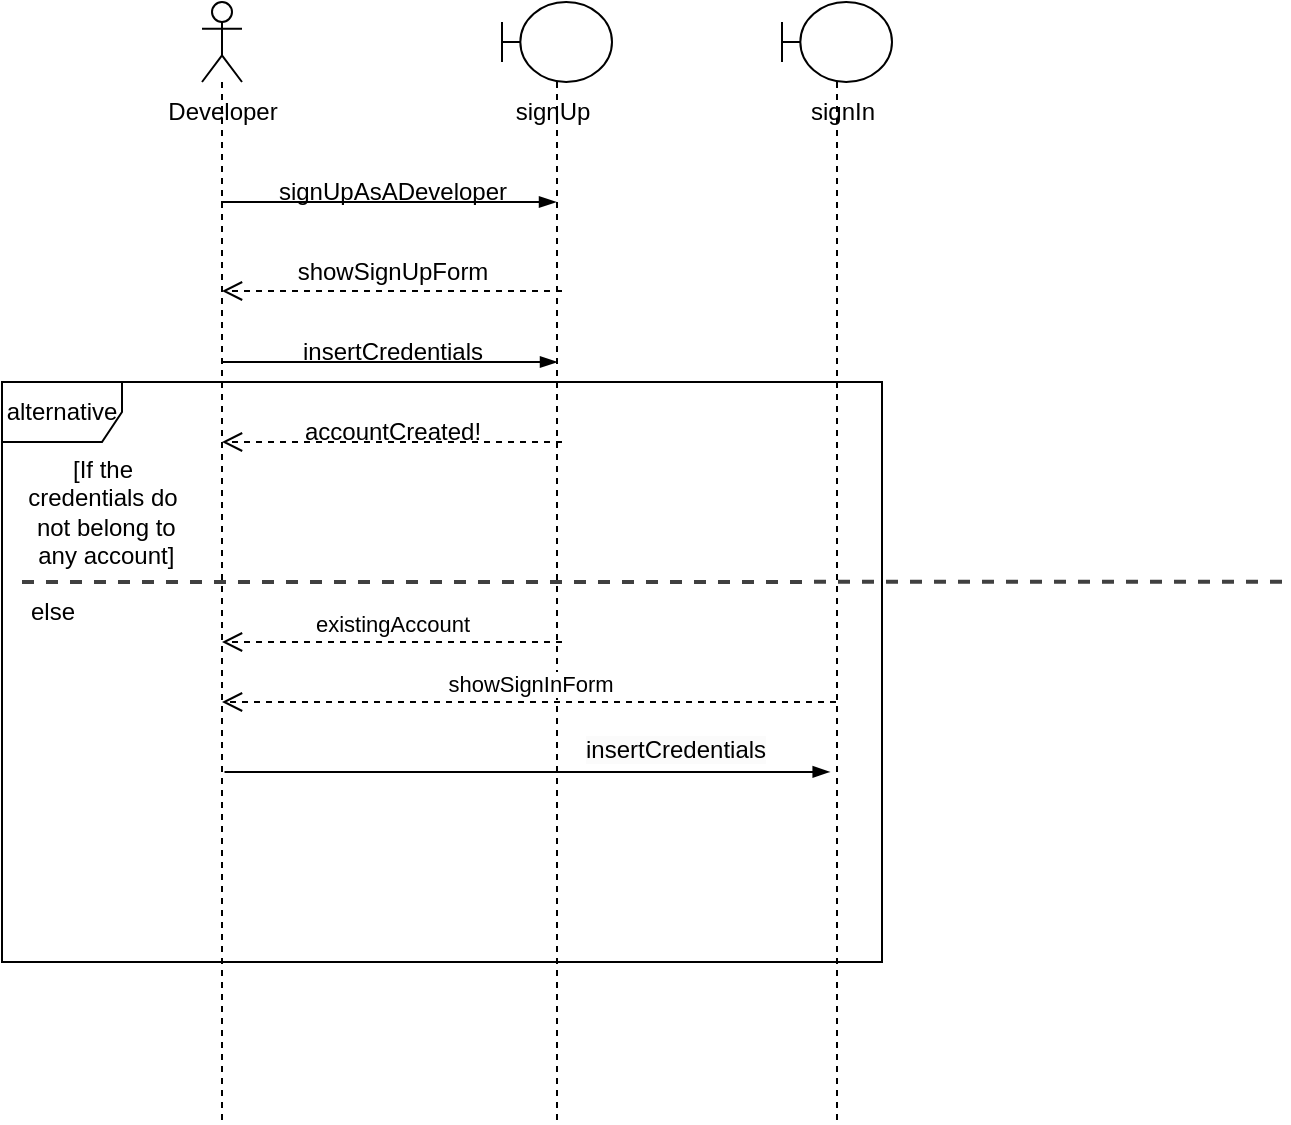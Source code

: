 <mxfile version="20.8.15" type="github"><diagram name="Page-1" id="13e1069c-82ec-6db2-03f1-153e76fe0fe0"><mxGraphModel dx="2054" dy="675" grid="1" gridSize="10" guides="1" tooltips="1" connect="1" arrows="1" fold="1" page="1" pageScale="1" pageWidth="1100" pageHeight="850" background="none" math="0" shadow="0"><root><mxCell id="0"/><mxCell id="1" parent="0"/><mxCell id="TDDRHwTbGgqoMUe-1MeT-32" value="" style="shape=umlLifeline;participant=umlBoundary;perimeter=lifelinePerimeter;whiteSpace=wrap;html=1;container=1;collapsible=0;recursiveResize=0;verticalAlign=top;spacingTop=36;outlineConnect=0;" parent="1" vertex="1"><mxGeometry x="30" y="80" width="55" height="560" as="geometry"/></mxCell><mxCell id="TDDRHwTbGgqoMUe-1MeT-47" value="signUp" style="text;html=1;align=center;verticalAlign=middle;resizable=0;points=[];autosize=1;strokeColor=none;fillColor=none;" parent="TDDRHwTbGgqoMUe-1MeT-32" vertex="1"><mxGeometry x="-5" y="40" width="60" height="30" as="geometry"/></mxCell><mxCell id="Ys_TaIus4YRrQ6r6JAEM-8" value="showSignInForm" style="html=1;verticalAlign=bottom;endArrow=open;dashed=1;endSize=8;rounded=0;" edge="1" parent="TDDRHwTbGgqoMUe-1MeT-32" source="TDDRHwTbGgqoMUe-1MeT-33"><mxGeometry relative="1" as="geometry"><mxPoint x="70" y="350.5" as="sourcePoint"/><mxPoint x="-140" y="350" as="targetPoint"/></mxGeometry></mxCell><mxCell id="TDDRHwTbGgqoMUe-1MeT-50" value="showSignUpForm" style="text;html=1;align=center;verticalAlign=middle;resizable=0;points=[];autosize=1;strokeColor=none;fillColor=none;" parent="TDDRHwTbGgqoMUe-1MeT-32" vertex="1"><mxGeometry x="-115" y="120" width="120" height="30" as="geometry"/></mxCell><mxCell id="Ys_TaIus4YRrQ6r6JAEM-10" value="" style="html=1;verticalAlign=bottom;endArrow=open;dashed=1;endSize=8;rounded=0;" edge="1" parent="TDDRHwTbGgqoMUe-1MeT-32"><mxGeometry x="-0.235" y="-14" relative="1" as="geometry"><mxPoint x="30" y="144.5" as="sourcePoint"/><mxPoint x="-140" y="144.5" as="targetPoint"/><mxPoint as="offset"/></mxGeometry></mxCell><mxCell id="Ys_TaIus4YRrQ6r6JAEM-11" value="" style="html=1;verticalAlign=bottom;endArrow=open;dashed=1;endSize=8;rounded=0;" edge="1" parent="TDDRHwTbGgqoMUe-1MeT-32"><mxGeometry x="-0.235" y="-14" relative="1" as="geometry"><mxPoint x="30" y="220" as="sourcePoint"/><mxPoint x="-140" y="220" as="targetPoint"/><mxPoint as="offset"/></mxGeometry></mxCell><mxCell id="TDDRHwTbGgqoMUe-1MeT-33" value="" style="shape=umlLifeline;participant=umlBoundary;perimeter=lifelinePerimeter;whiteSpace=wrap;html=1;container=1;collapsible=0;recursiveResize=0;verticalAlign=top;spacingTop=36;outlineConnect=0;" parent="1" vertex="1"><mxGeometry x="170" y="80" width="55" height="560" as="geometry"/></mxCell><mxCell id="QI1S7-p3oxAWWyOkKM7S-1" value="signIn" style="text;html=1;align=center;verticalAlign=middle;resizable=0;points=[];autosize=1;strokeColor=none;fillColor=none;" parent="TDDRHwTbGgqoMUe-1MeT-33" vertex="1"><mxGeometry y="40" width="60" height="30" as="geometry"/></mxCell><mxCell id="TDDRHwTbGgqoMUe-1MeT-34" value="" style="edgeStyle=elbowEdgeStyle;fontSize=12;html=1;endArrow=blockThin;endFill=1;rounded=0;" parent="1" edge="1"><mxGeometry width="160" relative="1" as="geometry"><mxPoint x="-110.5" y="180" as="sourcePoint"/><mxPoint x="57" y="180" as="targetPoint"/><Array as="points"><mxPoint x="-30" y="180"/><mxPoint x="-20" y="150"/></Array></mxGeometry></mxCell><mxCell id="TDDRHwTbGgqoMUe-1MeT-35" value="signUpAsADeveloper" style="text;html=1;align=center;verticalAlign=middle;resizable=0;points=[];autosize=1;strokeColor=none;fillColor=none;" parent="1" vertex="1"><mxGeometry x="-95" y="160" width="140" height="30" as="geometry"/></mxCell><mxCell id="TDDRHwTbGgqoMUe-1MeT-46" value="" style="shape=umlLifeline;participant=umlActor;perimeter=lifelinePerimeter;whiteSpace=wrap;html=1;container=1;collapsible=0;recursiveResize=0;verticalAlign=top;spacingTop=36;outlineConnect=0;" parent="1" vertex="1"><mxGeometry x="-120" y="80" width="20" height="560" as="geometry"/></mxCell><mxCell id="TDDRHwTbGgqoMUe-1MeT-48" value="Developer" style="text;html=1;align=center;verticalAlign=middle;resizable=0;points=[];autosize=1;strokeColor=none;fillColor=none;" parent="1" vertex="1"><mxGeometry x="-150" y="120" width="80" height="30" as="geometry"/></mxCell><mxCell id="TDDRHwTbGgqoMUe-1MeT-56" value="" style="edgeStyle=none;rounded=0;html=1;jettySize=auto;orthogonalLoop=1;strokeColor=#404040;strokeWidth=2;fontColor=#000000;jumpStyle=none;endArrow=none;endFill=0;startArrow=none;dashed=1;exitX=0.1;exitY=1;exitDx=0;exitDy=0;exitPerimeter=0;entryX=1.002;entryY=0.37;entryDx=0;entryDy=0;entryPerimeter=0;" parent="1" source="TDDRHwTbGgqoMUe-1MeT-57" edge="1"><mxGeometry width="100" relative="1" as="geometry"><mxPoint x="-160" y="390" as="sourcePoint"/><mxPoint x="421.26" y="369.9" as="targetPoint"/><Array as="points"/></mxGeometry></mxCell><mxCell id="TDDRHwTbGgqoMUe-1MeT-57" value="[If the &lt;br&gt;credentials do&lt;br&gt;&amp;nbsp;not belong to&lt;br&gt;&amp;nbsp;any account]" style="text;html=1;align=center;verticalAlign=middle;resizable=0;points=[];autosize=1;strokeColor=none;fillColor=none;" parent="1" vertex="1"><mxGeometry x="-220" y="300" width="100" height="70" as="geometry"/></mxCell><mxCell id="TDDRHwTbGgqoMUe-1MeT-61" value="else" style="text;html=1;align=center;verticalAlign=middle;resizable=0;points=[];autosize=1;strokeColor=none;fillColor=none;" parent="1" vertex="1"><mxGeometry x="-220" y="370" width="50" height="30" as="geometry"/></mxCell><mxCell id="TDDRHwTbGgqoMUe-1MeT-64" value="" style="edgeStyle=elbowEdgeStyle;fontSize=12;html=1;endArrow=blockThin;endFill=1;rounded=0;" parent="1" edge="1"><mxGeometry width="160" relative="1" as="geometry"><mxPoint x="-110" y="260" as="sourcePoint"/><mxPoint x="57.5" y="260" as="targetPoint"/><Array as="points"><mxPoint x="-29.5" y="260"/><mxPoint x="-19.5" y="230"/></Array></mxGeometry></mxCell><mxCell id="TDDRHwTbGgqoMUe-1MeT-65" value="insertCredentials" style="text;html=1;align=center;verticalAlign=middle;resizable=0;points=[];autosize=1;strokeColor=none;fillColor=none;" parent="1" vertex="1"><mxGeometry x="-80" y="240" width="110" height="30" as="geometry"/></mxCell><mxCell id="QI1S7-p3oxAWWyOkKM7S-11" value="" style="edgeStyle=elbowEdgeStyle;fontSize=12;html=1;endArrow=blockThin;endFill=1;rounded=0;entryX=0.641;entryY=0.722;entryDx=0;entryDy=0;entryPerimeter=0;" parent="1" edge="1"><mxGeometry width="160" relative="1" as="geometry"><mxPoint x="-108.75" y="465" as="sourcePoint"/><mxPoint x="193.83" y="464.94" as="targetPoint"/><Array as="points"><mxPoint x="-28.25" y="465"/><mxPoint x="-18.25" y="435"/></Array></mxGeometry></mxCell><mxCell id="QI1S7-p3oxAWWyOkKM7S-12" value="&lt;span style=&quot;caret-color: rgb(0, 0, 0); color: rgb(0, 0, 0); font-family: Helvetica; font-size: 12px; font-style: normal; font-variant-caps: normal; font-weight: 400; letter-spacing: normal; text-align: center; text-indent: 0px; text-transform: none; word-spacing: 0px; -webkit-text-stroke-width: 0px; background-color: rgb(251, 251, 251); text-decoration: none; float: none; display: inline !important;&quot;&gt;insertCredentials&lt;/span&gt;" style="text;whiteSpace=wrap;html=1;" parent="1" vertex="1"><mxGeometry x="70" y="440" width="120" height="40" as="geometry"/></mxCell><mxCell id="Ys_TaIus4YRrQ6r6JAEM-7" value="alternative" style="shape=umlFrame;whiteSpace=wrap;html=1;" vertex="1" parent="1"><mxGeometry x="-220" y="270" width="440" height="290" as="geometry"/></mxCell><mxCell id="Ys_TaIus4YRrQ6r6JAEM-9" value="existingAccount" style="html=1;verticalAlign=bottom;endArrow=open;dashed=1;endSize=8;rounded=0;" edge="1" parent="1"><mxGeometry relative="1" as="geometry"><mxPoint x="60" y="400" as="sourcePoint"/><mxPoint x="-110" y="400" as="targetPoint"/></mxGeometry></mxCell><mxCell id="TDDRHwTbGgqoMUe-1MeT-69" value="accountCreated!" style="text;html=1;align=center;verticalAlign=middle;resizable=0;points=[];autosize=1;strokeColor=none;fillColor=none;" parent="1" vertex="1"><mxGeometry x="-80" y="280" width="110" height="30" as="geometry"/></mxCell></root></mxGraphModel></diagram></mxfile>